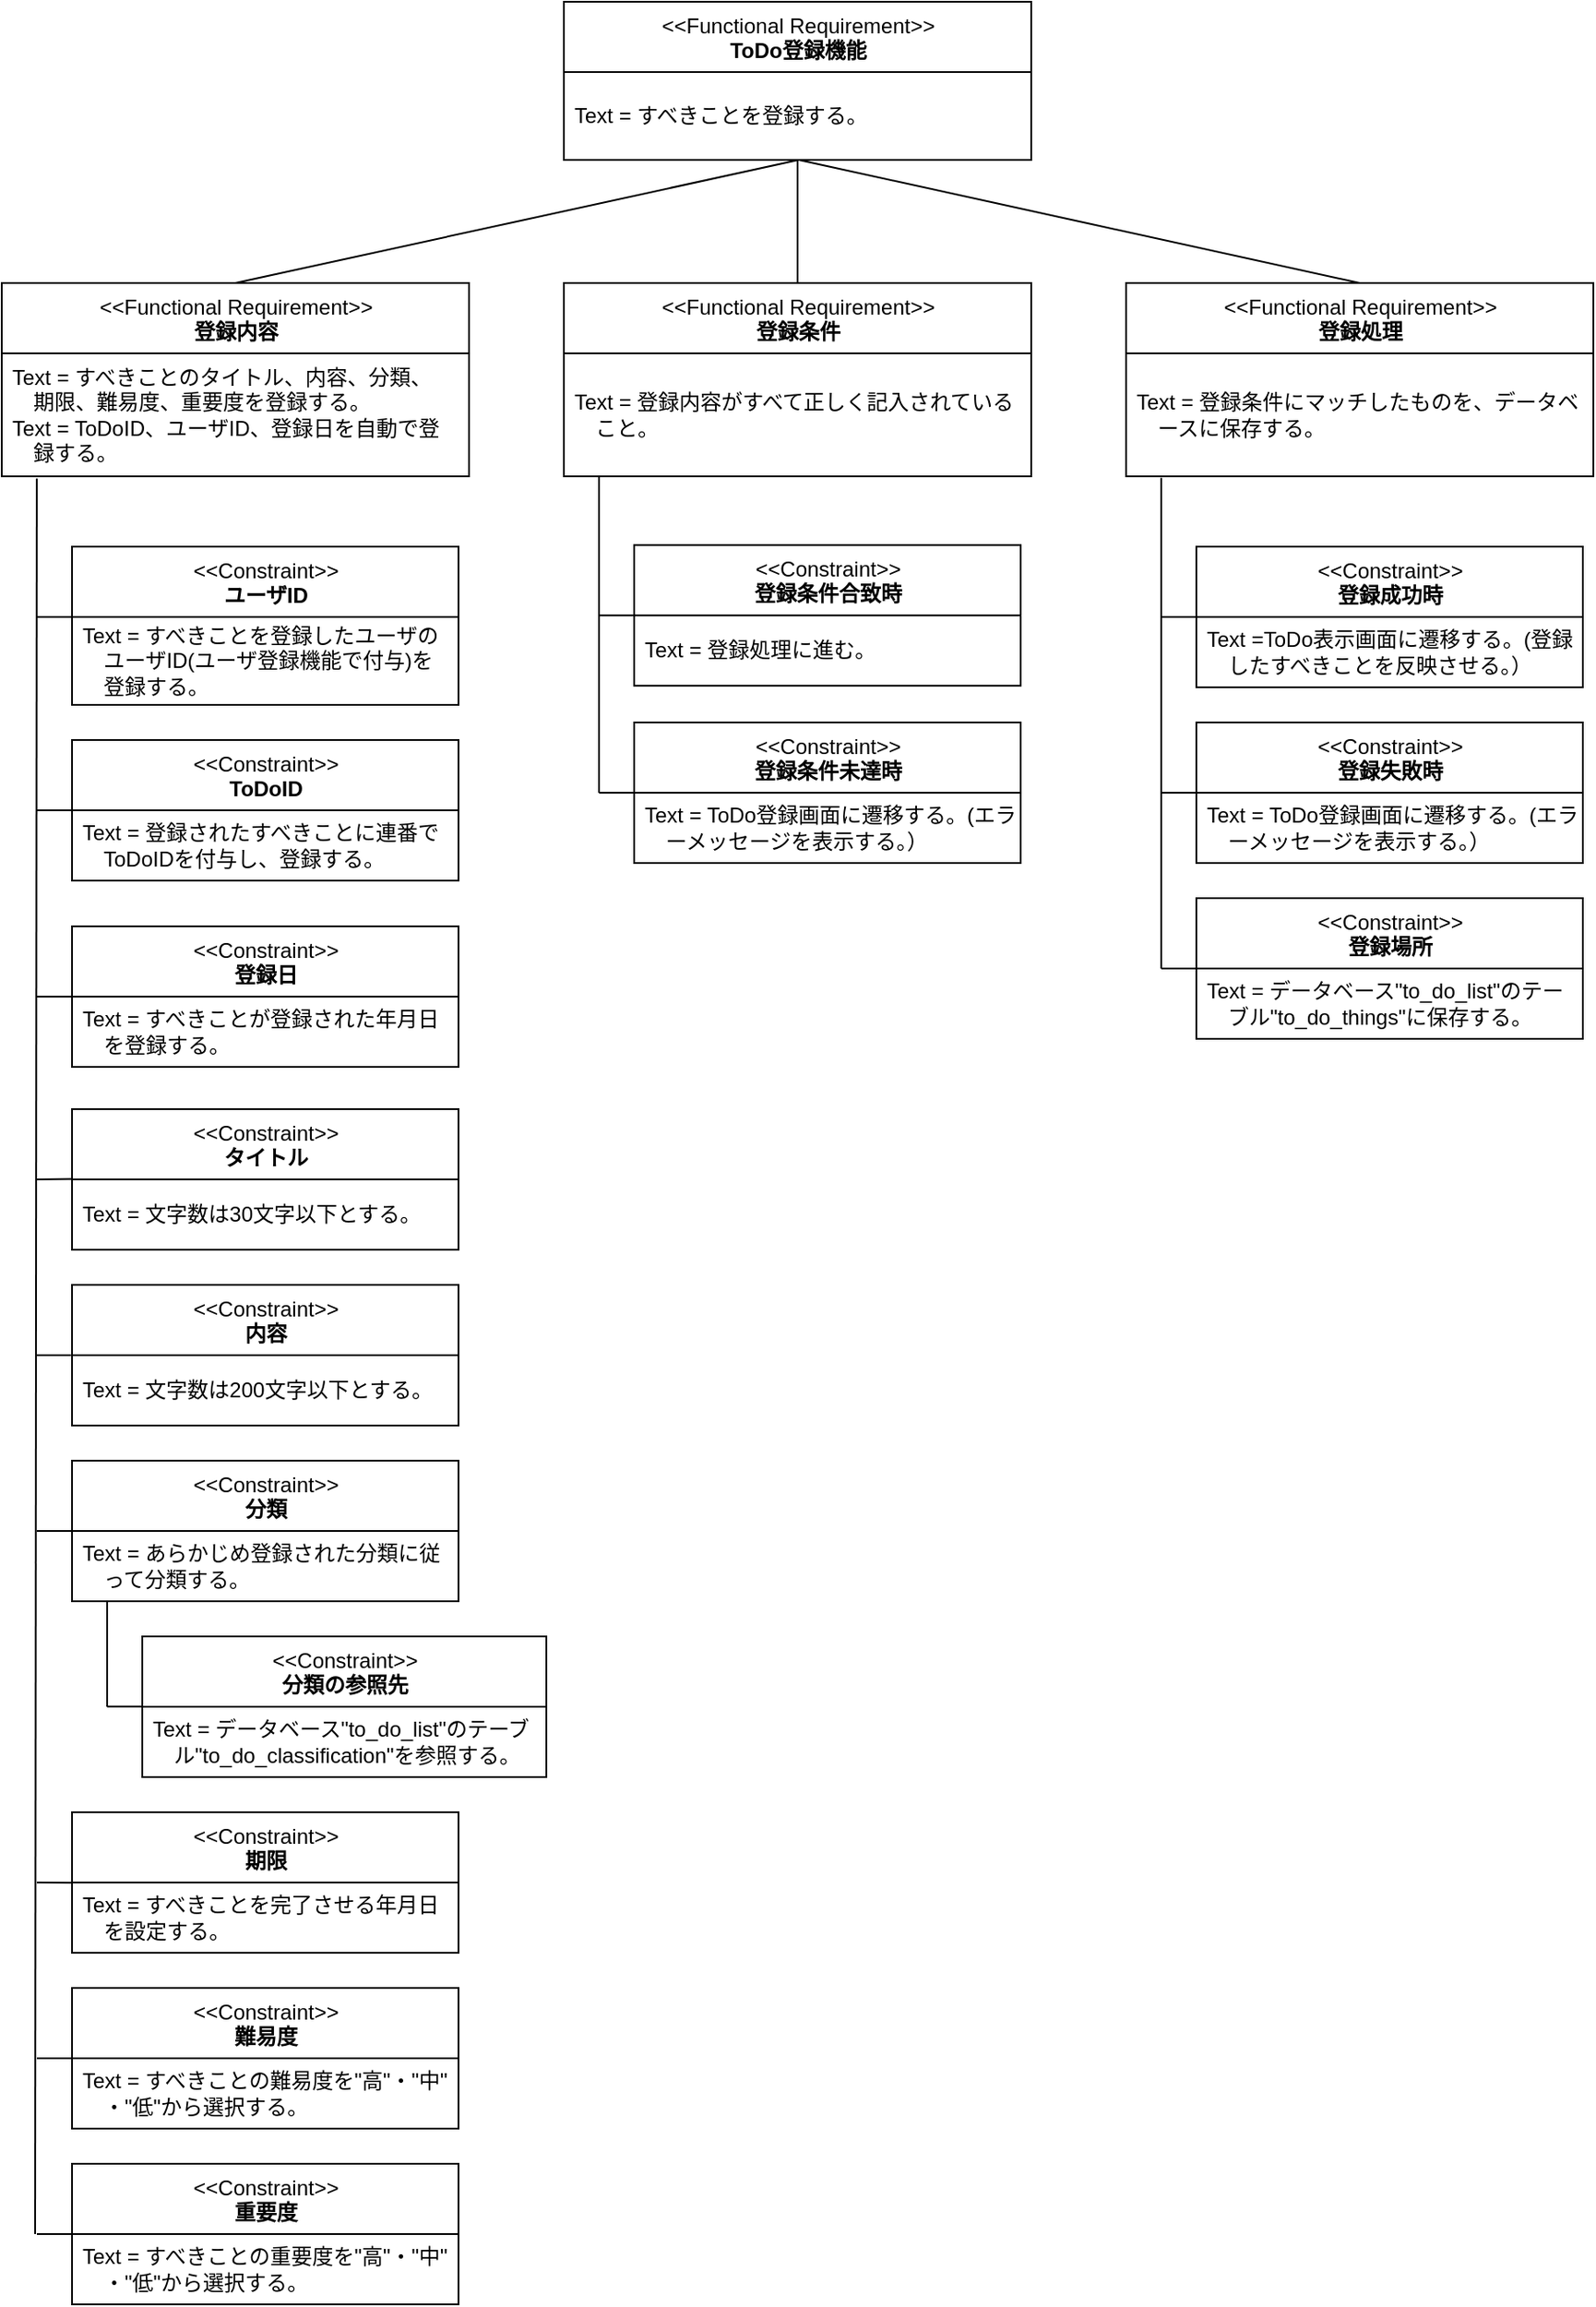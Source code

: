 <mxfile version="13.9.9" type="device"><diagram id="j5O_l4-zq_umB5dB1pB2" name="ページ1"><mxGraphModel dx="852" dy="534" grid="1" gridSize="10" guides="1" tooltips="1" connect="1" arrows="1" fold="1" page="1" pageScale="1" pageWidth="827" pageHeight="1169" math="0" shadow="0"><root><mxCell id="0"/><mxCell id="1" parent="0"/><mxCell id="ZKzVry6j7d_YYw8msFDz-27" value="&amp;lt;&amp;lt;Functional Requirement&amp;gt;&amp;gt;&lt;br&gt;&lt;b&gt;ToDo登録機能&lt;/b&gt;" style="swimlane;fontStyle=0;align=center;verticalAlign=top;childLayout=stackLayout;horizontal=1;startSize=40;horizontalStack=0;resizeParent=1;resizeParentMax=0;resizeLast=0;collapsible=0;marginBottom=0;html=1;" parent="1" vertex="1"><mxGeometry x="360" width="266" height="90" as="geometry"/></mxCell><mxCell id="ZKzVry6j7d_YYw8msFDz-28" value="Text = すべきことを登録する。" style="text;html=1;strokeColor=none;fillColor=none;align=left;verticalAlign=middle;spacingLeft=4;spacingRight=4;overflow=hidden;rotatable=0;points=[[0,0.5],[1,0.5]];portConstraint=eastwest;" parent="ZKzVry6j7d_YYw8msFDz-27" vertex="1"><mxGeometry y="40" width="266" height="50" as="geometry"/></mxCell><mxCell id="ZKzVry6j7d_YYw8msFDz-45" value="&amp;lt;&amp;lt;Functional Requirement&amp;gt;&amp;gt;&lt;br&gt;&lt;b&gt;登録内容&lt;/b&gt;" style="swimlane;fontStyle=0;align=center;verticalAlign=top;childLayout=stackLayout;horizontal=1;startSize=40;horizontalStack=0;resizeParent=1;resizeParentMax=0;resizeLast=0;collapsible=0;marginBottom=0;html=1;" parent="1" vertex="1"><mxGeometry x="40" y="160" width="266" height="110" as="geometry"/></mxCell><mxCell id="ZKzVry6j7d_YYw8msFDz-46" value="Text = すべきことのタイトル、内容、分類、&lt;br&gt;　期限、難易度、重要度を登録する。&lt;br&gt;Text = ToDoID、ユーザID、登録日を自動で登&lt;br&gt;　録する。" style="text;html=1;strokeColor=none;fillColor=none;align=left;verticalAlign=middle;spacingLeft=4;spacingRight=4;overflow=hidden;rotatable=0;points=[[0,0.5],[1,0.5]];portConstraint=eastwest;" parent="ZKzVry6j7d_YYw8msFDz-45" vertex="1"><mxGeometry y="40" width="266" height="70" as="geometry"/></mxCell><mxCell id="ZKzVry6j7d_YYw8msFDz-50" value="&amp;lt;&amp;lt;Functional Requirement&amp;gt;&amp;gt;&lt;br&gt;&lt;b&gt;登録条件&lt;/b&gt;" style="swimlane;fontStyle=0;align=center;verticalAlign=top;childLayout=stackLayout;horizontal=1;startSize=40;horizontalStack=0;resizeParent=1;resizeParentMax=0;resizeLast=0;collapsible=0;marginBottom=0;html=1;" parent="1" vertex="1"><mxGeometry x="360" y="160" width="266" height="110" as="geometry"/></mxCell><mxCell id="ZKzVry6j7d_YYw8msFDz-51" value="Text = 登録内容がすべて正しく記入されている&lt;br&gt;　こと。" style="text;html=1;strokeColor=none;fillColor=none;align=left;verticalAlign=middle;spacingLeft=4;spacingRight=4;overflow=hidden;rotatable=0;points=[[0,0.5],[1,0.5]];portConstraint=eastwest;" parent="ZKzVry6j7d_YYw8msFDz-50" vertex="1"><mxGeometry y="40" width="266" height="70" as="geometry"/></mxCell><mxCell id="ZKzVry6j7d_YYw8msFDz-53" value="&amp;lt;&amp;lt;Constraint&amp;gt;&amp;gt;&lt;br&gt;&lt;b&gt;タイトル&lt;/b&gt;" style="swimlane;fontStyle=0;align=center;verticalAlign=top;childLayout=stackLayout;horizontal=1;startSize=40;horizontalStack=0;resizeParent=1;resizeParentMax=0;resizeLast=0;collapsible=0;marginBottom=0;html=1;" parent="1" vertex="1"><mxGeometry x="80" y="630" width="220" height="80" as="geometry"/></mxCell><mxCell id="ZKzVry6j7d_YYw8msFDz-54" value="Text = 文字数は30文字以下とする。" style="text;html=1;strokeColor=none;fillColor=none;align=left;verticalAlign=middle;spacingLeft=4;spacingRight=4;overflow=hidden;rotatable=0;points=[[0,0.5],[1,0.5]];portConstraint=eastwest;" parent="ZKzVry6j7d_YYw8msFDz-53" vertex="1"><mxGeometry y="40" width="220" height="40" as="geometry"/></mxCell><mxCell id="ZKzVry6j7d_YYw8msFDz-55" value="&amp;lt;&amp;lt;Constraint&amp;gt;&amp;gt;&lt;br&gt;&lt;b&gt;内容&lt;/b&gt;" style="swimlane;fontStyle=0;align=center;verticalAlign=top;childLayout=stackLayout;horizontal=1;startSize=40;horizontalStack=0;resizeParent=1;resizeParentMax=0;resizeLast=0;collapsible=0;marginBottom=0;html=1;" parent="1" vertex="1"><mxGeometry x="80" y="730" width="220" height="80" as="geometry"/></mxCell><mxCell id="ZKzVry6j7d_YYw8msFDz-56" value="Text = 文字数は200文字以下とする。" style="text;html=1;strokeColor=none;fillColor=none;align=left;verticalAlign=middle;spacingLeft=4;spacingRight=4;overflow=hidden;rotatable=0;points=[[0,0.5],[1,0.5]];portConstraint=eastwest;" parent="ZKzVry6j7d_YYw8msFDz-55" vertex="1"><mxGeometry y="40" width="220" height="40" as="geometry"/></mxCell><mxCell id="ZKzVry6j7d_YYw8msFDz-57" value="&amp;lt;&amp;lt;Constraint&amp;gt;&amp;gt;&lt;br&gt;&lt;b&gt;分類&lt;/b&gt;" style="swimlane;fontStyle=0;align=center;verticalAlign=top;childLayout=stackLayout;horizontal=1;startSize=40;horizontalStack=0;resizeParent=1;resizeParentMax=0;resizeLast=0;collapsible=0;marginBottom=0;html=1;" parent="1" vertex="1"><mxGeometry x="80" y="830" width="220" height="80" as="geometry"/></mxCell><mxCell id="ZKzVry6j7d_YYw8msFDz-58" value="Text = あらかじめ登録された分類に従&lt;br&gt;　って分類する。" style="text;html=1;strokeColor=none;fillColor=none;align=left;verticalAlign=middle;spacingLeft=4;spacingRight=4;overflow=hidden;rotatable=0;points=[[0,0.5],[1,0.5]];portConstraint=eastwest;" parent="ZKzVry6j7d_YYw8msFDz-57" vertex="1"><mxGeometry y="40" width="220" height="40" as="geometry"/></mxCell><mxCell id="ZKzVry6j7d_YYw8msFDz-59" value="&amp;lt;&amp;lt;Constraint&amp;gt;&amp;gt;&lt;br&gt;&lt;b&gt;期限&lt;/b&gt;" style="swimlane;fontStyle=0;align=center;verticalAlign=top;childLayout=stackLayout;horizontal=1;startSize=40;horizontalStack=0;resizeParent=1;resizeParentMax=0;resizeLast=0;collapsible=0;marginBottom=0;html=1;" parent="1" vertex="1"><mxGeometry x="80" y="1030" width="220" height="80" as="geometry"/></mxCell><mxCell id="ZKzVry6j7d_YYw8msFDz-60" value="Text = すべきことを完了させる年月日&lt;br&gt;　を設定する。" style="text;html=1;strokeColor=none;fillColor=none;align=left;verticalAlign=middle;spacingLeft=4;spacingRight=4;overflow=hidden;rotatable=0;points=[[0,0.5],[1,0.5]];portConstraint=eastwest;" parent="ZKzVry6j7d_YYw8msFDz-59" vertex="1"><mxGeometry y="40" width="220" height="40" as="geometry"/></mxCell><mxCell id="ZKzVry6j7d_YYw8msFDz-61" value="&amp;lt;&amp;lt;Constraint&amp;gt;&amp;gt;&lt;br&gt;&lt;b&gt;難易度&lt;/b&gt;" style="swimlane;fontStyle=0;align=center;verticalAlign=top;childLayout=stackLayout;horizontal=1;startSize=40;horizontalStack=0;resizeParent=1;resizeParentMax=0;resizeLast=0;collapsible=0;marginBottom=0;html=1;" parent="1" vertex="1"><mxGeometry x="80" y="1130" width="220" height="80" as="geometry"/></mxCell><mxCell id="ZKzVry6j7d_YYw8msFDz-62" value="Text = すべきことの難易度を&quot;高&quot;・&quot;中&quot;&lt;br&gt;　・&quot;低&quot;から選択する。" style="text;html=1;strokeColor=none;fillColor=none;align=left;verticalAlign=middle;spacingLeft=4;spacingRight=4;overflow=hidden;rotatable=0;points=[[0,0.5],[1,0.5]];portConstraint=eastwest;" parent="ZKzVry6j7d_YYw8msFDz-61" vertex="1"><mxGeometry y="40" width="220" height="40" as="geometry"/></mxCell><mxCell id="ZKzVry6j7d_YYw8msFDz-63" value="&amp;lt;&amp;lt;Constraint&amp;gt;&amp;gt;&lt;br&gt;&lt;b&gt;重要度&lt;/b&gt;" style="swimlane;fontStyle=0;align=center;verticalAlign=top;childLayout=stackLayout;horizontal=1;startSize=40;horizontalStack=0;resizeParent=1;resizeParentMax=0;resizeLast=0;collapsible=0;marginBottom=0;html=1;" parent="1" vertex="1"><mxGeometry x="80" y="1230" width="220" height="80" as="geometry"/></mxCell><mxCell id="ZKzVry6j7d_YYw8msFDz-64" value="Text = すべきことの重要度を&quot;高&quot;・&quot;中&quot;&lt;br&gt;　・&quot;低&quot;から選択する。" style="text;html=1;strokeColor=none;fillColor=none;align=left;verticalAlign=middle;spacingLeft=4;spacingRight=4;overflow=hidden;rotatable=0;points=[[0,0.5],[1,0.5]];portConstraint=eastwest;" parent="ZKzVry6j7d_YYw8msFDz-63" vertex="1"><mxGeometry y="40" width="220" height="40" as="geometry"/></mxCell><mxCell id="ZKzVry6j7d_YYw8msFDz-65" value="" style="endArrow=none;html=1;entryX=0.502;entryY=1;entryDx=0;entryDy=0;entryPerimeter=0;exitX=0.5;exitY=0;exitDx=0;exitDy=0;" parent="1" source="ZKzVry6j7d_YYw8msFDz-45" target="ZKzVry6j7d_YYw8msFDz-28" edge="1"><mxGeometry width="50" height="50" relative="1" as="geometry"><mxPoint x="170" y="160" as="sourcePoint"/><mxPoint x="220" y="110" as="targetPoint"/></mxGeometry></mxCell><mxCell id="ZKzVry6j7d_YYw8msFDz-66" value="" style="endArrow=none;html=1;entryX=0.075;entryY=1.017;entryDx=0;entryDy=0;entryPerimeter=0;" parent="1" target="ZKzVry6j7d_YYw8msFDz-46" edge="1"><mxGeometry width="50" height="50" relative="1" as="geometry"><mxPoint x="59" y="1270" as="sourcePoint"/><mxPoint x="30" y="254" as="targetPoint"/></mxGeometry></mxCell><mxCell id="ZKzVry6j7d_YYw8msFDz-68" value="" style="endArrow=none;html=1;" parent="1" edge="1"><mxGeometry width="50" height="50" relative="1" as="geometry"><mxPoint x="60" y="1270" as="sourcePoint"/><mxPoint x="80" y="1270" as="targetPoint"/></mxGeometry></mxCell><mxCell id="ZKzVry6j7d_YYw8msFDz-69" value="" style="endArrow=none;html=1;entryX=0;entryY=0;entryDx=0;entryDy=0;entryPerimeter=0;" parent="1" target="ZKzVry6j7d_YYw8msFDz-62" edge="1"><mxGeometry width="50" height="50" relative="1" as="geometry"><mxPoint x="60" y="1170" as="sourcePoint"/><mxPoint x="20" y="1070" as="targetPoint"/></mxGeometry></mxCell><mxCell id="ZKzVry6j7d_YYw8msFDz-70" value="" style="endArrow=none;html=1;entryX=0.001;entryY=-0.005;entryDx=0;entryDy=0;entryPerimeter=0;" parent="1" target="ZKzVry6j7d_YYw8msFDz-54" edge="1"><mxGeometry width="50" height="50" relative="1" as="geometry"><mxPoint x="60" y="670" as="sourcePoint"/><mxPoint x="200" y="710" as="targetPoint"/></mxGeometry></mxCell><mxCell id="ZKzVry6j7d_YYw8msFDz-71" value="" style="endArrow=none;html=1;entryX=-0.003;entryY=-0.001;entryDx=0;entryDy=0;entryPerimeter=0;" parent="1" target="ZKzVry6j7d_YYw8msFDz-56" edge="1"><mxGeometry width="50" height="50" relative="1" as="geometry"><mxPoint x="60" y="770" as="sourcePoint"/><mxPoint x="150" y="770" as="targetPoint"/></mxGeometry></mxCell><mxCell id="ZKzVry6j7d_YYw8msFDz-72" value="" style="endArrow=none;html=1;entryX=0;entryY=0;entryDx=0;entryDy=0;entryPerimeter=0;" parent="1" target="ZKzVry6j7d_YYw8msFDz-58" edge="1"><mxGeometry width="50" height="50" relative="1" as="geometry"><mxPoint x="60" y="870" as="sourcePoint"/><mxPoint x="61" y="880" as="targetPoint"/></mxGeometry></mxCell><mxCell id="ZKzVry6j7d_YYw8msFDz-73" value="" style="endArrow=none;html=1;entryX=0;entryY=0.003;entryDx=0;entryDy=0;entryPerimeter=0;" parent="1" target="ZKzVry6j7d_YYw8msFDz-60" edge="1"><mxGeometry width="50" height="50" relative="1" as="geometry"><mxPoint x="60" y="1070" as="sourcePoint"/><mxPoint x="110" y="1010" as="targetPoint"/></mxGeometry></mxCell><mxCell id="ZKzVry6j7d_YYw8msFDz-74" value="&amp;lt;&amp;lt;Functional Requirement&amp;gt;&amp;gt;&lt;br&gt;&lt;b&gt;登録処理&lt;/b&gt;" style="swimlane;fontStyle=0;align=center;verticalAlign=top;childLayout=stackLayout;horizontal=1;startSize=40;horizontalStack=0;resizeParent=1;resizeParentMax=0;resizeLast=0;collapsible=0;marginBottom=0;html=1;" parent="1" vertex="1"><mxGeometry x="680" y="160" width="266" height="110" as="geometry"/></mxCell><mxCell id="ZKzVry6j7d_YYw8msFDz-75" value="Text = 登録条件にマッチしたものを、データベ&lt;br&gt;　ースに保存する。" style="text;html=1;strokeColor=none;fillColor=none;align=left;verticalAlign=middle;spacingLeft=4;spacingRight=4;overflow=hidden;rotatable=0;points=[[0,0.5],[1,0.5]];portConstraint=eastwest;" parent="ZKzVry6j7d_YYw8msFDz-74" vertex="1"><mxGeometry y="40" width="266" height="70" as="geometry"/></mxCell><mxCell id="ZKzVry6j7d_YYw8msFDz-76" value="&amp;lt;&amp;lt;Constraint&amp;gt;&amp;gt;&lt;br&gt;&lt;b&gt;ユーザID&lt;/b&gt;" style="swimlane;fontStyle=0;align=center;verticalAlign=top;childLayout=stackLayout;horizontal=1;startSize=40;horizontalStack=0;resizeParent=1;resizeParentMax=0;resizeLast=0;collapsible=0;marginBottom=0;html=1;" parent="1" vertex="1"><mxGeometry x="80" y="310" width="220" height="90" as="geometry"/></mxCell><mxCell id="ZKzVry6j7d_YYw8msFDz-77" value="Text = すべきことを登録したユーザの&lt;br&gt;　ユーザID(ユーザ登録機能で付与)を&lt;br&gt;　登録する。" style="text;html=1;strokeColor=none;fillColor=none;align=left;verticalAlign=middle;spacingLeft=4;spacingRight=4;overflow=hidden;rotatable=0;points=[[0,0.5],[1,0.5]];portConstraint=eastwest;" parent="ZKzVry6j7d_YYw8msFDz-76" vertex="1"><mxGeometry y="40" width="220" height="50" as="geometry"/></mxCell><mxCell id="ZKzVry6j7d_YYw8msFDz-78" value="&amp;lt;&amp;lt;Constraint&amp;gt;&amp;gt;&lt;br&gt;&lt;b&gt;ToDoID&lt;/b&gt;" style="swimlane;fontStyle=0;align=center;verticalAlign=top;childLayout=stackLayout;horizontal=1;startSize=40;horizontalStack=0;resizeParent=1;resizeParentMax=0;resizeLast=0;collapsible=0;marginBottom=0;html=1;" parent="1" vertex="1"><mxGeometry x="80" y="420" width="220" height="80" as="geometry"/></mxCell><mxCell id="ZKzVry6j7d_YYw8msFDz-79" value="Text = 登録されたすべきことに連番で&lt;br&gt;　ToDoIDを付与し、登録する。" style="text;html=1;strokeColor=none;fillColor=none;align=left;verticalAlign=middle;spacingLeft=4;spacingRight=4;overflow=hidden;rotatable=0;points=[[0,0.5],[1,0.5]];portConstraint=eastwest;" parent="ZKzVry6j7d_YYw8msFDz-78" vertex="1"><mxGeometry y="40" width="220" height="40" as="geometry"/></mxCell><mxCell id="ZKzVry6j7d_YYw8msFDz-80" value="&amp;lt;&amp;lt;Constraint&amp;gt;&amp;gt;&lt;br&gt;&lt;b&gt;登録日&lt;/b&gt;" style="swimlane;fontStyle=0;align=center;verticalAlign=top;childLayout=stackLayout;horizontal=1;startSize=40;horizontalStack=0;resizeParent=1;resizeParentMax=0;resizeLast=0;collapsible=0;marginBottom=0;html=1;" parent="1" vertex="1"><mxGeometry x="80" y="526" width="220" height="80" as="geometry"/></mxCell><mxCell id="ZKzVry6j7d_YYw8msFDz-81" value="Text = すべきことが登録された年月日&lt;br&gt;　を登録する。" style="text;html=1;strokeColor=none;fillColor=none;align=left;verticalAlign=middle;spacingLeft=4;spacingRight=4;overflow=hidden;rotatable=0;points=[[0,0.5],[1,0.5]];portConstraint=eastwest;" parent="ZKzVry6j7d_YYw8msFDz-80" vertex="1"><mxGeometry y="40" width="220" height="40" as="geometry"/></mxCell><mxCell id="ZKzVry6j7d_YYw8msFDz-84" value="" style="endArrow=none;html=1;entryX=0.003;entryY=0.001;entryDx=0;entryDy=0;entryPerimeter=0;" parent="1" target="ZKzVry6j7d_YYw8msFDz-81" edge="1"><mxGeometry width="50" height="50" relative="1" as="geometry"><mxPoint x="60" y="566" as="sourcePoint"/><mxPoint x="70" y="566" as="targetPoint"/></mxGeometry></mxCell><mxCell id="ZKzVry6j7d_YYw8msFDz-85" value="" style="endArrow=none;html=1;entryX=-0.001;entryY=0;entryDx=0;entryDy=0;entryPerimeter=0;" parent="1" target="ZKzVry6j7d_YYw8msFDz-79" edge="1"><mxGeometry width="50" height="50" relative="1" as="geometry"><mxPoint x="60" y="460" as="sourcePoint"/><mxPoint x="70" y="460" as="targetPoint"/></mxGeometry></mxCell><mxCell id="ZKzVry6j7d_YYw8msFDz-86" value="" style="endArrow=none;html=1;entryX=0;entryY=0;entryDx=0;entryDy=0;entryPerimeter=0;" parent="1" target="ZKzVry6j7d_YYw8msFDz-77" edge="1"><mxGeometry width="50" height="50" relative="1" as="geometry"><mxPoint x="60" y="350" as="sourcePoint"/><mxPoint x="100" y="320" as="targetPoint"/></mxGeometry></mxCell><mxCell id="ZKzVry6j7d_YYw8msFDz-87" value="&amp;lt;&amp;lt;Constraint&amp;gt;&amp;gt;&lt;br&gt;&lt;b&gt;登録成功時&lt;/b&gt;" style="swimlane;fontStyle=0;align=center;verticalAlign=top;childLayout=stackLayout;horizontal=1;startSize=40;horizontalStack=0;resizeParent=1;resizeParentMax=0;resizeLast=0;collapsible=0;marginBottom=0;html=1;" parent="1" vertex="1"><mxGeometry x="720" y="310" width="220" height="80" as="geometry"/></mxCell><mxCell id="ZKzVry6j7d_YYw8msFDz-88" value="Text =ToDo表示画面に遷移する。(登録&lt;br&gt;　したすべきことを反映させる。）" style="text;html=1;strokeColor=none;fillColor=none;align=left;verticalAlign=middle;spacingLeft=4;spacingRight=4;overflow=hidden;rotatable=0;points=[[0,0.5],[1,0.5]];portConstraint=eastwest;" parent="ZKzVry6j7d_YYw8msFDz-87" vertex="1"><mxGeometry y="40" width="220" height="40" as="geometry"/></mxCell><mxCell id="ZKzVry6j7d_YYw8msFDz-89" value="&amp;lt;&amp;lt;Constraint&amp;gt;&amp;gt;&lt;br&gt;&lt;b&gt;登録失敗時&lt;/b&gt;" style="swimlane;fontStyle=0;align=center;verticalAlign=top;childLayout=stackLayout;horizontal=1;startSize=40;horizontalStack=0;resizeParent=1;resizeParentMax=0;resizeLast=0;collapsible=0;marginBottom=0;html=1;" parent="1" vertex="1"><mxGeometry x="720" y="410" width="220" height="80" as="geometry"/></mxCell><mxCell id="ZKzVry6j7d_YYw8msFDz-90" value="Text = ToDo登録画面に遷移する。(エラ&lt;br&gt;　ーメッセージを表示する。）" style="text;html=1;strokeColor=none;fillColor=none;align=left;verticalAlign=middle;spacingLeft=4;spacingRight=4;overflow=hidden;rotatable=0;points=[[0,0.5],[1,0.5]];portConstraint=eastwest;" parent="ZKzVry6j7d_YYw8msFDz-89" vertex="1"><mxGeometry y="40" width="220" height="40" as="geometry"/></mxCell><mxCell id="ZKzVry6j7d_YYw8msFDz-91" value="" style="endArrow=none;html=1;entryX=0.094;entryY=1.012;entryDx=0;entryDy=0;entryPerimeter=0;" parent="1" edge="1"><mxGeometry width="50" height="50" relative="1" as="geometry"><mxPoint x="700" y="550" as="sourcePoint"/><mxPoint x="700.004" y="270.84" as="targetPoint"/></mxGeometry></mxCell><mxCell id="ZKzVry6j7d_YYw8msFDz-92" value="" style="endArrow=none;html=1;" parent="1" edge="1"><mxGeometry width="50" height="50" relative="1" as="geometry"><mxPoint x="700" y="450" as="sourcePoint"/><mxPoint x="720" y="450" as="targetPoint"/></mxGeometry></mxCell><mxCell id="ZKzVry6j7d_YYw8msFDz-93" value="" style="endArrow=none;html=1;entryX=0.003;entryY=0;entryDx=0;entryDy=0;entryPerimeter=0;" parent="1" target="ZKzVry6j7d_YYw8msFDz-88" edge="1"><mxGeometry width="50" height="50" relative="1" as="geometry"><mxPoint x="700" y="350" as="sourcePoint"/><mxPoint x="650" y="390" as="targetPoint"/></mxGeometry></mxCell><mxCell id="ZKzVry6j7d_YYw8msFDz-94" value="" style="endArrow=none;html=1;entryX=0.5;entryY=0;entryDx=0;entryDy=0;exitX=0.503;exitY=1;exitDx=0;exitDy=0;exitPerimeter=0;" parent="1" source="ZKzVry6j7d_YYw8msFDz-28" target="ZKzVry6j7d_YYw8msFDz-74" edge="1"><mxGeometry width="50" height="50" relative="1" as="geometry"><mxPoint x="490" y="110" as="sourcePoint"/><mxPoint x="530" y="70" as="targetPoint"/></mxGeometry></mxCell><mxCell id="ZKzVry6j7d_YYw8msFDz-95" value="" style="endArrow=none;html=1;exitX=0.5;exitY=0;exitDx=0;exitDy=0;" parent="1" source="ZKzVry6j7d_YYw8msFDz-50" target="ZKzVry6j7d_YYw8msFDz-28" edge="1"><mxGeometry width="50" height="50" relative="1" as="geometry"><mxPoint x="440" y="150" as="sourcePoint"/><mxPoint x="490" y="100" as="targetPoint"/></mxGeometry></mxCell><mxCell id="ZKzVry6j7d_YYw8msFDz-105" value="&amp;lt;&amp;lt;Constraint&amp;gt;&amp;gt;&lt;br&gt;&lt;b&gt;登録条件合致時&lt;/b&gt;" style="swimlane;fontStyle=0;align=center;verticalAlign=top;childLayout=stackLayout;horizontal=1;startSize=40;horizontalStack=0;resizeParent=1;resizeParentMax=0;resizeLast=0;collapsible=0;marginBottom=0;html=1;" parent="1" vertex="1"><mxGeometry x="400" y="309.16" width="220" height="80" as="geometry"/></mxCell><mxCell id="ZKzVry6j7d_YYw8msFDz-106" value="Text = 登録処理に進む。" style="text;html=1;strokeColor=none;fillColor=none;align=left;verticalAlign=middle;spacingLeft=4;spacingRight=4;overflow=hidden;rotatable=0;points=[[0,0.5],[1,0.5]];portConstraint=eastwest;" parent="ZKzVry6j7d_YYw8msFDz-105" vertex="1"><mxGeometry y="40" width="220" height="40" as="geometry"/></mxCell><mxCell id="ZKzVry6j7d_YYw8msFDz-107" value="&amp;lt;&amp;lt;Constraint&amp;gt;&amp;gt;&lt;br&gt;&lt;b&gt;登録条件未達時&lt;/b&gt;" style="swimlane;fontStyle=0;align=center;verticalAlign=top;childLayout=stackLayout;horizontal=1;startSize=40;horizontalStack=0;resizeParent=1;resizeParentMax=0;resizeLast=0;collapsible=0;marginBottom=0;html=1;" parent="1" vertex="1"><mxGeometry x="400" y="410" width="220" height="80" as="geometry"/></mxCell><mxCell id="ZKzVry6j7d_YYw8msFDz-108" value="Text = ToDo登録画面に遷移する。(エラ&lt;br&gt;　ーメッセージを表示する。）" style="text;html=1;strokeColor=none;fillColor=none;align=left;verticalAlign=middle;spacingLeft=4;spacingRight=4;overflow=hidden;rotatable=0;points=[[0,0.5],[1,0.5]];portConstraint=eastwest;" parent="ZKzVry6j7d_YYw8msFDz-107" vertex="1"><mxGeometry y="40" width="220" height="40" as="geometry"/></mxCell><mxCell id="ZKzVry6j7d_YYw8msFDz-109" value="" style="endArrow=none;html=1;entryX=0.094;entryY=1.012;entryDx=0;entryDy=0;entryPerimeter=0;" parent="1" edge="1"><mxGeometry width="50" height="50" relative="1" as="geometry"><mxPoint x="380" y="450" as="sourcePoint"/><mxPoint x="380.004" y="270.0" as="targetPoint"/></mxGeometry></mxCell><mxCell id="ZKzVry6j7d_YYw8msFDz-110" value="" style="endArrow=none;html=1;" parent="1" edge="1"><mxGeometry width="50" height="50" relative="1" as="geometry"><mxPoint x="380" y="450" as="sourcePoint"/><mxPoint x="400" y="450" as="targetPoint"/></mxGeometry></mxCell><mxCell id="ZKzVry6j7d_YYw8msFDz-111" value="" style="endArrow=none;html=1;entryX=0.003;entryY=0;entryDx=0;entryDy=0;entryPerimeter=0;" parent="1" target="ZKzVry6j7d_YYw8msFDz-106" edge="1"><mxGeometry width="50" height="50" relative="1" as="geometry"><mxPoint x="380" y="349.16" as="sourcePoint"/><mxPoint x="330" y="389.16" as="targetPoint"/></mxGeometry></mxCell><mxCell id="ZKzVry6j7d_YYw8msFDz-112" value="&amp;lt;&amp;lt;Constraint&amp;gt;&amp;gt;&lt;br&gt;&lt;b&gt;登録場所&lt;/b&gt;" style="swimlane;fontStyle=0;align=center;verticalAlign=top;childLayout=stackLayout;horizontal=1;startSize=40;horizontalStack=0;resizeParent=1;resizeParentMax=0;resizeLast=0;collapsible=0;marginBottom=0;html=1;" parent="1" vertex="1"><mxGeometry x="720" y="510" width="220" height="80" as="geometry"/></mxCell><mxCell id="ZKzVry6j7d_YYw8msFDz-113" value="Text = データベース&quot;to_do_list&quot;のテー&lt;br&gt;　ブル&quot;to_do_things&quot;に保存する。" style="text;html=1;strokeColor=none;fillColor=none;align=left;verticalAlign=middle;spacingLeft=4;spacingRight=4;overflow=hidden;rotatable=0;points=[[0,0.5],[1,0.5]];portConstraint=eastwest;" parent="ZKzVry6j7d_YYw8msFDz-112" vertex="1"><mxGeometry y="40" width="220" height="40" as="geometry"/></mxCell><mxCell id="ZKzVry6j7d_YYw8msFDz-114" value="" style="endArrow=none;html=1;" parent="1" edge="1"><mxGeometry width="50" height="50" relative="1" as="geometry"><mxPoint x="700" y="550" as="sourcePoint"/><mxPoint x="720" y="550" as="targetPoint"/></mxGeometry></mxCell><mxCell id="ZKzVry6j7d_YYw8msFDz-115" value="&amp;lt;&amp;lt;Constraint&amp;gt;&amp;gt;&lt;br&gt;&lt;b&gt;分類の参照先&lt;/b&gt;" style="swimlane;fontStyle=0;align=center;verticalAlign=top;childLayout=stackLayout;horizontal=1;startSize=40;horizontalStack=0;resizeParent=1;resizeParentMax=0;resizeLast=0;collapsible=0;marginBottom=0;html=1;" parent="1" vertex="1"><mxGeometry x="120" y="930" width="230" height="80" as="geometry"/></mxCell><mxCell id="ZKzVry6j7d_YYw8msFDz-120" value="" style="endArrow=none;html=1;" parent="ZKzVry6j7d_YYw8msFDz-115" edge="1"><mxGeometry width="50" height="50" relative="1" as="geometry"><mxPoint x="-20" y="40" as="sourcePoint"/><mxPoint x="-20" y="-20" as="targetPoint"/></mxGeometry></mxCell><mxCell id="ZKzVry6j7d_YYw8msFDz-116" value="Text = データベース&quot;to_do_list&quot;のテーブ&lt;br&gt;　ル&quot;to_do_classification&quot;を参照する。" style="text;html=1;strokeColor=none;fillColor=none;align=left;verticalAlign=middle;spacingLeft=4;spacingRight=4;overflow=hidden;rotatable=0;points=[[0,0.5],[1,0.5]];portConstraint=eastwest;" parent="ZKzVry6j7d_YYw8msFDz-115" vertex="1"><mxGeometry y="40" width="230" height="40" as="geometry"/></mxCell><mxCell id="ZKzVry6j7d_YYw8msFDz-119" value="" style="endArrow=none;html=1;entryX=0;entryY=0;entryDx=0;entryDy=0;entryPerimeter=0;" parent="1" edge="1"><mxGeometry width="50" height="50" relative="1" as="geometry"><mxPoint x="100" y="969.83" as="sourcePoint"/><mxPoint x="120" y="969.83" as="targetPoint"/></mxGeometry></mxCell></root></mxGraphModel></diagram></mxfile>